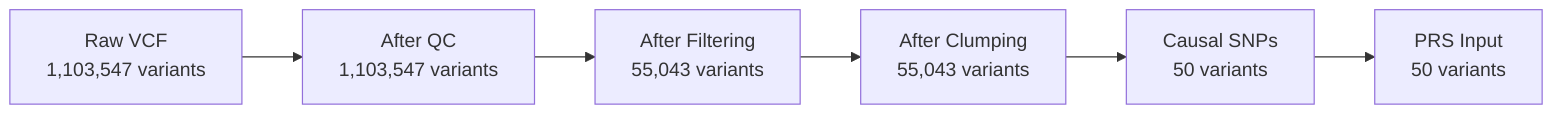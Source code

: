 flowchart LR
  S0["Raw VCF\n1,103,547 variants"]
  S1["After QC\n1,103,547 variants"]
  S2["After Filtering\n55,043 variants"]
  S3["After Clumping\n55,043 variants"]
  S4["Causal SNPs\n50 variants"]
  S5["PRS Input\n50 variants"]
  S0 --> S1
  S1 --> S2
  S2 --> S3
  S3 --> S4
  S4 --> S5